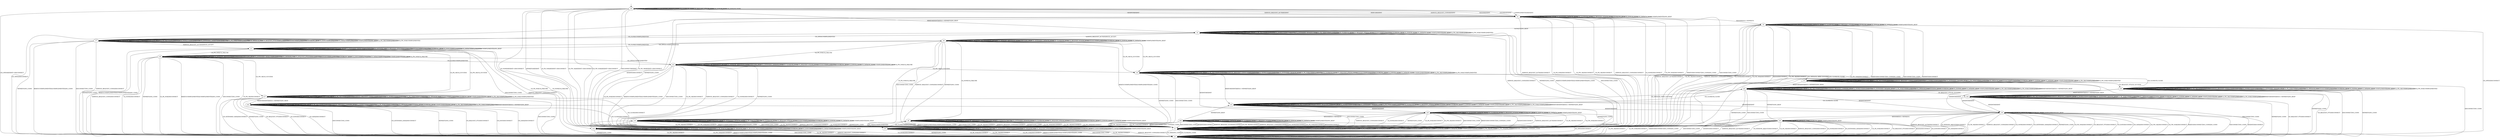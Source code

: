 digraph h2 {
s0 [label="s0"];
s1 [label="s1"];
s2 [label="s2"];
s3 [label="s3"];
s4 [label="s4"];
s5 [label="s5"];
s6 [label="s6"];
s7 [label="s7"];
s8 [label="s8"];
s9 [label="s9"];
s10 [label="s10"];
s11 [label="s11"];
s12 [label="s12"];
s13 [label="s13"];
s14 [label="s14"];
s15 [label="s15"];
s16 [label="s16"];
s17 [label="s17"];
s18 [label="s18"];
s19 [label="s19"];
s20 [label="s20"];
s21 [label="s21"];
s22 [label="s22"];
s23 [label="s23"];
s24 [label="s24"];
s25 [label="s25"];
s26 [label="s26"];
s0 -> s1 [label="DISCONNECT/KEXINIT"];
s0 -> s2 [label="KEXINIT/KEXINIT"];
s0 -> s2 [label="SERVICE_REQUEST_AUTH/KEXINIT"];
s0 -> s0 [label="CH_WINDOW_ADJUST/CH_NONE"];
s0 -> s2 [label="DEBUG/KEXINIT"];
s0 -> s1 [label="UA_PK_OK/KEXINIT+DISCONNECT"];
s0 -> s2 [label="SERVICE_REQUEST_CONN/KEXINIT"];
s0 -> s1 [label="UA_NONE/KEXINIT+DISCONNECT"];
s0 -> s0 [label="CH_EXTENDED_DATA/CH_NONE"];
s0 -> s1 [label="NEWKEYS/KEXINIT"];
s0 -> s1 [label="UA_PK_NOK/KEXINIT+DISCONNECT"];
s0 -> s3 [label="CH_OPEN/KEXINIT+DISCONNECT"];
s0 -> s0 [label="CH_CLOSE/CH_NONE"];
s0 -> s0 [label="CH_REQUEST_PTY/CH_NONE"];
s0 -> s2 [label="KEX30/KEXINIT"];
s0 -> s2 [label="IGNORE/KEXINIT"];
s0 -> s0 [label="CH_EOF/CH_NONE"];
s0 -> s0 [label="CH_DATA/CH_NONE"];
s0 -> s2 [label="UNIMPLEMENTED/KEXINIT"];
s0 -> s1 [label="UA_PW_OK/KEXINIT+DISCONNECT"];
s0 -> s1 [label="UA_PW_NOK/KEXINIT+DISCONNECT"];
s0 -> s4 [label="REKEY/KEXINIT|KEX31+NEWKEYS|NO_RESP"];
s1 -> s1 [label="DISCONNECT/NO_CONN"];
s1 -> s1 [label="KEXINIT/NO_CONN"];
s1 -> s1 [label="SERVICE_REQUEST_AUTH/NO_CONN"];
s1 -> s1 [label="CH_WINDOW_ADJUST/CH_NONE"];
s1 -> s1 [label="DEBUG/NO_CONN"];
s1 -> s1 [label="UA_PK_OK/NO_CONN"];
s1 -> s1 [label="SERVICE_REQUEST_CONN/NO_CONN"];
s1 -> s1 [label="UA_NONE/NO_CONN"];
s1 -> s1 [label="CH_EXTENDED_DATA/CH_NONE"];
s1 -> s1 [label="NEWKEYS/NO_CONN"];
s1 -> s1 [label="UA_PK_NOK/NO_CONN"];
s1 -> s3 [label="CH_OPEN/NO_CONN"];
s1 -> s1 [label="CH_CLOSE/CH_NONE"];
s1 -> s1 [label="CH_REQUEST_PTY/CH_NONE"];
s1 -> s1 [label="KEX30/NO_CONN"];
s1 -> s1 [label="IGNORE/NO_CONN"];
s1 -> s1 [label="CH_EOF/CH_NONE"];
s1 -> s1 [label="CH_DATA/CH_NONE"];
s1 -> s1 [label="UNIMPLEMENTED/NO_CONN"];
s1 -> s1 [label="UA_PW_OK/NO_CONN"];
s1 -> s1 [label="UA_PW_NOK/NO_CONN"];
s1 -> s1 [label="REKEY/NO_CONN|NO_CONN|NO_CONN"];
s2 -> s1 [label="DISCONNECT/NO_CONN"];
s2 -> s1 [label="KEXINIT/DISCONNECT"];
s2 -> s1 [label="SERVICE_REQUEST_AUTH/DISCONNECT"];
s2 -> s2 [label="CH_WINDOW_ADJUST/CH_NONE"];
s2 -> s2 [label="DEBUG/NO_RESP"];
s2 -> s1 [label="UA_PK_OK/DISCONNECT"];
s2 -> s1 [label="SERVICE_REQUEST_CONN/DISCONNECT"];
s2 -> s1 [label="UA_NONE/DISCONNECT"];
s2 -> s2 [label="CH_EXTENDED_DATA/CH_NONE"];
s2 -> s1 [label="NEWKEYS/NO_CONN"];
s2 -> s1 [label="UA_PK_NOK/DISCONNECT"];
s2 -> s3 [label="CH_OPEN/DISCONNECT"];
s2 -> s2 [label="CH_CLOSE/CH_NONE"];
s2 -> s2 [label="CH_REQUEST_PTY/CH_NONE"];
s2 -> s5 [label="KEX30/KEX31+NEWKEYS"];
s2 -> s2 [label="IGNORE/NO_RESP"];
s2 -> s2 [label="CH_EOF/CH_NONE"];
s2 -> s2 [label="CH_DATA/CH_NONE"];
s2 -> s2 [label="UNIMPLEMENTED/NO_RESP"];
s2 -> s1 [label="UA_PW_OK/DISCONNECT"];
s2 -> s1 [label="UA_PW_NOK/DISCONNECT"];
s2 -> s1 [label="REKEY/DISCONNECT|NO_CONN|NO_CONN"];
s3 -> s3 [label="DISCONNECT/NO_CONN"];
s3 -> s3 [label="KEXINIT/NO_CONN"];
s3 -> s3 [label="SERVICE_REQUEST_AUTH/NO_CONN"];
s3 -> s3 [label="CH_WINDOW_ADJUST/NO_CONN"];
s3 -> s3 [label="DEBUG/NO_CONN"];
s3 -> s3 [label="UA_PK_OK/NO_CONN"];
s3 -> s3 [label="SERVICE_REQUEST_CONN/NO_CONN"];
s3 -> s3 [label="UA_NONE/NO_CONN"];
s3 -> s3 [label="CH_EXTENDED_DATA/NO_CONN"];
s3 -> s3 [label="NEWKEYS/NO_CONN"];
s3 -> s3 [label="UA_PK_NOK/NO_CONN"];
s3 -> s3 [label="CH_OPEN/CH_MAX"];
s3 -> s1 [label="CH_CLOSE/NO_CONN"];
s3 -> s3 [label="CH_REQUEST_PTY/NO_CONN"];
s3 -> s3 [label="KEX30/NO_CONN"];
s3 -> s3 [label="IGNORE/NO_CONN"];
s3 -> s3 [label="CH_EOF/NO_CONN"];
s3 -> s3 [label="CH_DATA/NO_CONN"];
s3 -> s3 [label="UNIMPLEMENTED/NO_CONN"];
s3 -> s3 [label="UA_PW_OK/NO_CONN"];
s3 -> s3 [label="UA_PW_NOK/NO_CONN"];
s3 -> s3 [label="REKEY/NO_CONN|NO_CONN|NO_CONN"];
s4 -> s1 [label="DISCONNECT/NO_CONN"];
s4 -> s4 [label="KEXINIT/UNIMPLEMENTED"];
s4 -> s6 [label="SERVICE_REQUEST_AUTH/SERVICE_ACCEPT"];
s4 -> s4 [label="CH_WINDOW_ADJUST/CH_NONE"];
s4 -> s4 [label="DEBUG/NO_RESP"];
s4 -> s4 [label="UA_PK_OK/UNIMPLEMENTED"];
s4 -> s1 [label="SERVICE_REQUEST_CONN/DISCONNECT"];
s4 -> s4 [label="UA_NONE/UNIMPLEMENTED"];
s4 -> s4 [label="CH_EXTENDED_DATA/CH_NONE"];
s4 -> s1 [label="NEWKEYS/NO_CONN"];
s4 -> s4 [label="UA_PK_NOK/UNIMPLEMENTED"];
s4 -> s7 [label="CH_OPEN/UNIMPLEMENTED"];
s4 -> s4 [label="CH_CLOSE/CH_NONE"];
s4 -> s4 [label="CH_REQUEST_PTY/CH_NONE"];
s4 -> s4 [label="KEX30/UNIMPLEMENTED"];
s4 -> s4 [label="IGNORE/NO_RESP"];
s4 -> s4 [label="CH_EOF/CH_NONE"];
s4 -> s4 [label="CH_DATA/CH_NONE"];
s4 -> s4 [label="UNIMPLEMENTED/NO_RESP"];
s4 -> s4 [label="UA_PW_OK/UNIMPLEMENTED"];
s4 -> s4 [label="UA_PW_NOK/UNIMPLEMENTED"];
s4 -> s1 [label="REKEY/UNIMPLEMENTED|UNIMPLEMENTED|NO_CONN"];
s5 -> s1 [label="DISCONNECT/NO_CONN"];
s5 -> s1 [label="KEXINIT/DISCONNECT"];
s5 -> s1 [label="SERVICE_REQUEST_AUTH/DISCONNECT"];
s5 -> s5 [label="CH_WINDOW_ADJUST/CH_NONE"];
s5 -> s5 [label="DEBUG/NO_RESP"];
s5 -> s1 [label="UA_PK_OK/DISCONNECT"];
s5 -> s1 [label="SERVICE_REQUEST_CONN/DISCONNECT"];
s5 -> s1 [label="UA_NONE/DISCONNECT"];
s5 -> s5 [label="CH_EXTENDED_DATA/CH_NONE"];
s5 -> s4 [label="NEWKEYS/NO_RESP"];
s5 -> s1 [label="UA_PK_NOK/DISCONNECT"];
s5 -> s3 [label="CH_OPEN/DISCONNECT"];
s5 -> s5 [label="CH_CLOSE/CH_NONE"];
s5 -> s5 [label="CH_REQUEST_PTY/CH_NONE"];
s5 -> s1 [label="KEX30/DISCONNECT"];
s5 -> s5 [label="IGNORE/NO_RESP"];
s5 -> s5 [label="CH_EOF/CH_NONE"];
s5 -> s5 [label="CH_DATA/CH_NONE"];
s5 -> s5 [label="UNIMPLEMENTED/NO_RESP"];
s5 -> s1 [label="UA_PW_OK/DISCONNECT"];
s5 -> s1 [label="UA_PW_NOK/DISCONNECT"];
s5 -> s1 [label="REKEY/DISCONNECT|NO_CONN|NO_CONN"];
s6 -> s1 [label="DISCONNECT/NO_CONN"];
s6 -> s6 [label="KEXINIT/UNIMPLEMENTED"];
s6 -> s6 [label="SERVICE_REQUEST_AUTH/SERVICE_ACCEPT"];
s6 -> s6 [label="CH_WINDOW_ADJUST/CH_NONE"];
s6 -> s6 [label="DEBUG/NO_RESP"];
s6 -> s8 [label="UA_PK_OK/UA_SUCCESS"];
s6 -> s1 [label="SERVICE_REQUEST_CONN/DISCONNECT"];
s6 -> s9 [label="UA_NONE/UA_FAILURE"];
s6 -> s6 [label="CH_EXTENDED_DATA/CH_NONE"];
s6 -> s1 [label="NEWKEYS/NO_CONN"];
s6 -> s10 [label="UA_PK_NOK/UA_FAILURE"];
s6 -> s11 [label="CH_OPEN/UNIMPLEMENTED"];
s6 -> s6 [label="CH_CLOSE/CH_NONE"];
s6 -> s6 [label="CH_REQUEST_PTY/CH_NONE"];
s6 -> s6 [label="KEX30/UNIMPLEMENTED"];
s6 -> s6 [label="IGNORE/NO_RESP"];
s6 -> s6 [label="CH_EOF/CH_NONE"];
s6 -> s6 [label="CH_DATA/CH_NONE"];
s6 -> s6 [label="UNIMPLEMENTED/NO_RESP"];
s6 -> s8 [label="UA_PW_OK/UA_SUCCESS"];
s6 -> s12 [label="UA_PW_NOK/UA_FAILURE"];
s6 -> s1 [label="REKEY/UNIMPLEMENTED|UNIMPLEMENTED|NO_CONN"];
s7 -> s3 [label="DISCONNECT/NO_CONN"];
s7 -> s7 [label="KEXINIT/UNIMPLEMENTED"];
s7 -> s11 [label="SERVICE_REQUEST_AUTH/SERVICE_ACCEPT"];
s7 -> s7 [label="CH_WINDOW_ADJUST/UNIMPLEMENTED"];
s7 -> s7 [label="DEBUG/NO_RESP"];
s7 -> s7 [label="UA_PK_OK/UNIMPLEMENTED"];
s7 -> s3 [label="SERVICE_REQUEST_CONN/DISCONNECT"];
s7 -> s7 [label="UA_NONE/UNIMPLEMENTED"];
s7 -> s7 [label="CH_EXTENDED_DATA/UNIMPLEMENTED"];
s7 -> s3 [label="NEWKEYS/NO_CONN"];
s7 -> s7 [label="UA_PK_NOK/UNIMPLEMENTED"];
s7 -> s7 [label="CH_OPEN/CH_MAX"];
s7 -> s4 [label="CH_CLOSE/UNIMPLEMENTED"];
s7 -> s7 [label="CH_REQUEST_PTY/UNIMPLEMENTED"];
s7 -> s7 [label="KEX30/UNIMPLEMENTED"];
s7 -> s7 [label="IGNORE/NO_RESP"];
s7 -> s7 [label="CH_EOF/UNIMPLEMENTED"];
s7 -> s7 [label="CH_DATA/UNIMPLEMENTED"];
s7 -> s7 [label="UNIMPLEMENTED/NO_RESP"];
s7 -> s7 [label="UA_PW_OK/UNIMPLEMENTED"];
s7 -> s7 [label="UA_PW_NOK/UNIMPLEMENTED"];
s7 -> s3 [label="REKEY/UNIMPLEMENTED|UNIMPLEMENTED|NO_CONN"];
s8 -> s1 [label="DISCONNECT/NO_CONN"];
s8 -> s25 [label="KEXINIT/KEXINIT"];
s8 -> s8 [label="SERVICE_REQUEST_AUTH/UNIMPLEMENTED"];
s8 -> s8 [label="CH_WINDOW_ADJUST/CH_NONE"];
s8 -> s8 [label="DEBUG/NO_RESP"];
s8 -> s8 [label="UA_PK_OK/UNIMPLEMENTED"];
s8 -> s8 [label="SERVICE_REQUEST_CONN/UNIMPLEMENTED"];
s8 -> s8 [label="UA_NONE/UNIMPLEMENTED"];
s8 -> s8 [label="CH_EXTENDED_DATA/CH_NONE"];
s8 -> s1 [label="NEWKEYS/NO_CONN"];
s8 -> s8 [label="UA_PK_NOK/UNIMPLEMENTED"];
s8 -> s13 [label="CH_OPEN/CH_OPEN_SUCCESS"];
s8 -> s8 [label="CH_CLOSE/CH_NONE"];
s8 -> s8 [label="CH_REQUEST_PTY/CH_NONE"];
s8 -> s8 [label="KEX30/UNIMPLEMENTED"];
s8 -> s8 [label="IGNORE/NO_RESP"];
s8 -> s8 [label="CH_EOF/CH_NONE"];
s8 -> s8 [label="CH_DATA/CH_NONE"];
s8 -> s8 [label="UNIMPLEMENTED/NO_RESP"];
s8 -> s8 [label="UA_PW_OK/UNIMPLEMENTED"];
s8 -> s8 [label="UA_PW_NOK/UNIMPLEMENTED"];
s8 -> s14 [label="REKEY/KEXINIT|KEX31+NEWKEYS|NO_RESP"];
s9 -> s1 [label="DISCONNECT/NO_CONN"];
s9 -> s9 [label="KEXINIT/UNIMPLEMENTED"];
s9 -> s9 [label="SERVICE_REQUEST_AUTH/SERVICE_ACCEPT"];
s9 -> s9 [label="CH_WINDOW_ADJUST/CH_NONE"];
s9 -> s9 [label="DEBUG/NO_RESP"];
s9 -> s1 [label="UA_PK_OK/DISCONNECT"];
s9 -> s1 [label="SERVICE_REQUEST_CONN/DISCONNECT"];
s9 -> s9 [label="UA_NONE/UA_FAILURE"];
s9 -> s9 [label="CH_EXTENDED_DATA/CH_NONE"];
s9 -> s1 [label="NEWKEYS/NO_CONN"];
s9 -> s1 [label="UA_PK_NOK/DISCONNECT"];
s9 -> s15 [label="CH_OPEN/UNIMPLEMENTED"];
s9 -> s9 [label="CH_CLOSE/CH_NONE"];
s9 -> s9 [label="CH_REQUEST_PTY/CH_NONE"];
s9 -> s9 [label="KEX30/UNIMPLEMENTED"];
s9 -> s9 [label="IGNORE/NO_RESP"];
s9 -> s9 [label="CH_EOF/CH_NONE"];
s9 -> s9 [label="CH_DATA/CH_NONE"];
s9 -> s9 [label="UNIMPLEMENTED/NO_RESP"];
s9 -> s1 [label="UA_PW_OK/DISCONNECT"];
s9 -> s1 [label="UA_PW_NOK/DISCONNECT"];
s9 -> s1 [label="REKEY/UNIMPLEMENTED|UNIMPLEMENTED|NO_CONN"];
s10 -> s1 [label="DISCONNECT/NO_CONN"];
s10 -> s10 [label="KEXINIT/UNIMPLEMENTED"];
s10 -> s10 [label="SERVICE_REQUEST_AUTH/SERVICE_ACCEPT"];
s10 -> s10 [label="CH_WINDOW_ADJUST/CH_NONE"];
s10 -> s10 [label="DEBUG/NO_RESP"];
s10 -> s1 [label="UA_PK_OK/DISCONNECT"];
s10 -> s1 [label="SERVICE_REQUEST_CONN/DISCONNECT"];
s10 -> s1 [label="UA_NONE/DISCONNECT"];
s10 -> s10 [label="CH_EXTENDED_DATA/CH_NONE"];
s10 -> s1 [label="NEWKEYS/NO_CONN"];
s10 -> s10 [label="UA_PK_NOK/UA_FAILURE"];
s10 -> s16 [label="CH_OPEN/UNIMPLEMENTED"];
s10 -> s10 [label="CH_CLOSE/CH_NONE"];
s10 -> s10 [label="CH_REQUEST_PTY/CH_NONE"];
s10 -> s10 [label="KEX30/UNIMPLEMENTED"];
s10 -> s10 [label="IGNORE/NO_RESP"];
s10 -> s10 [label="CH_EOF/CH_NONE"];
s10 -> s10 [label="CH_DATA/CH_NONE"];
s10 -> s10 [label="UNIMPLEMENTED/NO_RESP"];
s10 -> s1 [label="UA_PW_OK/DISCONNECT"];
s10 -> s1 [label="UA_PW_NOK/DISCONNECT"];
s10 -> s1 [label="REKEY/UNIMPLEMENTED|UNIMPLEMENTED|NO_CONN"];
s11 -> s3 [label="DISCONNECT/NO_CONN"];
s11 -> s11 [label="KEXINIT/UNIMPLEMENTED"];
s11 -> s11 [label="SERVICE_REQUEST_AUTH/SERVICE_ACCEPT"];
s11 -> s11 [label="CH_WINDOW_ADJUST/UNIMPLEMENTED"];
s11 -> s11 [label="DEBUG/NO_RESP"];
s11 -> s17 [label="UA_PK_OK/UA_SUCCESS"];
s11 -> s3 [label="SERVICE_REQUEST_CONN/DISCONNECT"];
s11 -> s15 [label="UA_NONE/UA_FAILURE"];
s11 -> s11 [label="CH_EXTENDED_DATA/UNIMPLEMENTED"];
s11 -> s3 [label="NEWKEYS/NO_CONN"];
s11 -> s16 [label="UA_PK_NOK/UA_FAILURE"];
s11 -> s11 [label="CH_OPEN/CH_MAX"];
s11 -> s6 [label="CH_CLOSE/UNIMPLEMENTED"];
s11 -> s11 [label="CH_REQUEST_PTY/UNIMPLEMENTED"];
s11 -> s11 [label="KEX30/UNIMPLEMENTED"];
s11 -> s11 [label="IGNORE/NO_RESP"];
s11 -> s11 [label="CH_EOF/UNIMPLEMENTED"];
s11 -> s11 [label="CH_DATA/UNIMPLEMENTED"];
s11 -> s11 [label="UNIMPLEMENTED/NO_RESP"];
s11 -> s17 [label="UA_PW_OK/UA_SUCCESS"];
s11 -> s18 [label="UA_PW_NOK/UA_FAILURE"];
s11 -> s3 [label="REKEY/UNIMPLEMENTED|UNIMPLEMENTED|NO_CONN"];
s12 -> s1 [label="DISCONNECT/NO_CONN"];
s12 -> s12 [label="KEXINIT/UNIMPLEMENTED"];
s12 -> s12 [label="SERVICE_REQUEST_AUTH/SERVICE_ACCEPT"];
s12 -> s12 [label="CH_WINDOW_ADJUST/CH_NONE"];
s12 -> s12 [label="DEBUG/NO_RESP"];
s12 -> s1 [label="UA_PK_OK/DISCONNECT"];
s12 -> s1 [label="SERVICE_REQUEST_CONN/DISCONNECT"];
s12 -> s1 [label="UA_NONE/DISCONNECT"];
s12 -> s12 [label="CH_EXTENDED_DATA/CH_NONE"];
s12 -> s1 [label="NEWKEYS/NO_CONN"];
s12 -> s1 [label="UA_PK_NOK/DISCONNECT"];
s12 -> s18 [label="CH_OPEN/UNIMPLEMENTED"];
s12 -> s12 [label="CH_CLOSE/CH_NONE"];
s12 -> s12 [label="CH_REQUEST_PTY/CH_NONE"];
s12 -> s12 [label="KEX30/UNIMPLEMENTED"];
s12 -> s12 [label="IGNORE/NO_RESP"];
s12 -> s12 [label="CH_EOF/CH_NONE"];
s12 -> s12 [label="CH_DATA/CH_NONE"];
s12 -> s12 [label="UNIMPLEMENTED/NO_RESP"];
s12 -> s8 [label="UA_PW_OK/UA_SUCCESS"];
s12 -> s12 [label="UA_PW_NOK/UA_FAILURE"];
s12 -> s1 [label="REKEY/UNIMPLEMENTED|UNIMPLEMENTED|NO_CONN"];
s13 -> s3 [label="DISCONNECT/NO_CONN"];
s13 -> s19 [label="KEXINIT/KEXINIT"];
s13 -> s13 [label="SERVICE_REQUEST_AUTH/UNIMPLEMENTED"];
s13 -> s13 [label="CH_WINDOW_ADJUST/NO_RESP"];
s13 -> s13 [label="DEBUG/NO_RESP"];
s13 -> s13 [label="UA_PK_OK/UNIMPLEMENTED"];
s13 -> s13 [label="SERVICE_REQUEST_CONN/UNIMPLEMENTED"];
s13 -> s13 [label="UA_NONE/UNIMPLEMENTED"];
s13 -> s13 [label="CH_EXTENDED_DATA/NO_RESP"];
s13 -> s3 [label="NEWKEYS/NO_CONN"];
s13 -> s13 [label="UA_PK_NOK/UNIMPLEMENTED"];
s13 -> s13 [label="CH_OPEN/CH_MAX"];
s13 -> s8 [label="CH_CLOSE/CH_CLOSE"];
s13 -> s20 [label="CH_REQUEST_PTY/CH_SUCCESS"];
s13 -> s13 [label="KEX30/UNIMPLEMENTED"];
s13 -> s13 [label="IGNORE/NO_RESP"];
s13 -> s13 [label="CH_EOF/NO_RESP"];
s13 -> s13 [label="CH_DATA/NO_RESP"];
s13 -> s13 [label="UNIMPLEMENTED/NO_RESP"];
s13 -> s13 [label="UA_PW_OK/UNIMPLEMENTED"];
s13 -> s13 [label="UA_PW_NOK/UNIMPLEMENTED"];
s13 -> s21 [label="REKEY/KEXINIT|KEX31+NEWKEYS|NO_RESP"];
s14 -> s1 [label="DISCONNECT/NO_CONN"];
s14 -> s25 [label="KEXINIT/KEXINIT"];
s14 -> s14 [label="SERVICE_REQUEST_AUTH/NO_RESP"];
s14 -> s14 [label="CH_WINDOW_ADJUST/CH_NONE"];
s14 -> s14 [label="DEBUG/NO_RESP"];
s14 -> s14 [label="UA_PK_OK/UNIMPLEMENTED"];
s14 -> s14 [label="SERVICE_REQUEST_CONN/NO_RESP"];
s14 -> s14 [label="UA_NONE/UNIMPLEMENTED"];
s14 -> s14 [label="CH_EXTENDED_DATA/CH_NONE"];
s14 -> s1 [label="NEWKEYS/NO_CONN"];
s14 -> s14 [label="UA_PK_NOK/UNIMPLEMENTED"];
s14 -> s21 [label="CH_OPEN/CH_OPEN_SUCCESS"];
s14 -> s14 [label="CH_CLOSE/CH_NONE"];
s14 -> s14 [label="CH_REQUEST_PTY/CH_NONE"];
s14 -> s14 [label="KEX30/NO_RESP"];
s14 -> s14 [label="IGNORE/NO_RESP"];
s14 -> s14 [label="CH_EOF/CH_NONE"];
s14 -> s14 [label="CH_DATA/CH_NONE"];
s14 -> s14 [label="UNIMPLEMENTED/NO_RESP"];
s14 -> s14 [label="UA_PW_OK/UNIMPLEMENTED"];
s14 -> s14 [label="UA_PW_NOK/UNIMPLEMENTED"];
s14 -> s14 [label="REKEY/KEXINIT|KEX31+NEWKEYS|NO_RESP"];
s15 -> s3 [label="DISCONNECT/NO_CONN"];
s15 -> s15 [label="KEXINIT/UNIMPLEMENTED"];
s15 -> s15 [label="SERVICE_REQUEST_AUTH/SERVICE_ACCEPT"];
s15 -> s15 [label="CH_WINDOW_ADJUST/UNIMPLEMENTED"];
s15 -> s15 [label="DEBUG/NO_RESP"];
s15 -> s3 [label="UA_PK_OK/DISCONNECT"];
s15 -> s3 [label="SERVICE_REQUEST_CONN/DISCONNECT"];
s15 -> s15 [label="UA_NONE/UA_FAILURE"];
s15 -> s15 [label="CH_EXTENDED_DATA/UNIMPLEMENTED"];
s15 -> s3 [label="NEWKEYS/NO_CONN"];
s15 -> s3 [label="UA_PK_NOK/DISCONNECT"];
s15 -> s15 [label="CH_OPEN/CH_MAX"];
s15 -> s9 [label="CH_CLOSE/UNIMPLEMENTED"];
s15 -> s15 [label="CH_REQUEST_PTY/UNIMPLEMENTED"];
s15 -> s15 [label="KEX30/UNIMPLEMENTED"];
s15 -> s15 [label="IGNORE/NO_RESP"];
s15 -> s15 [label="CH_EOF/UNIMPLEMENTED"];
s15 -> s15 [label="CH_DATA/UNIMPLEMENTED"];
s15 -> s15 [label="UNIMPLEMENTED/NO_RESP"];
s15 -> s3 [label="UA_PW_OK/DISCONNECT"];
s15 -> s3 [label="UA_PW_NOK/DISCONNECT"];
s15 -> s3 [label="REKEY/UNIMPLEMENTED|UNIMPLEMENTED|NO_CONN"];
s16 -> s3 [label="DISCONNECT/NO_CONN"];
s16 -> s16 [label="KEXINIT/UNIMPLEMENTED"];
s16 -> s16 [label="SERVICE_REQUEST_AUTH/SERVICE_ACCEPT"];
s16 -> s16 [label="CH_WINDOW_ADJUST/UNIMPLEMENTED"];
s16 -> s16 [label="DEBUG/NO_RESP"];
s16 -> s3 [label="UA_PK_OK/DISCONNECT"];
s16 -> s3 [label="SERVICE_REQUEST_CONN/DISCONNECT"];
s16 -> s3 [label="UA_NONE/DISCONNECT"];
s16 -> s16 [label="CH_EXTENDED_DATA/UNIMPLEMENTED"];
s16 -> s3 [label="NEWKEYS/NO_CONN"];
s16 -> s16 [label="UA_PK_NOK/UA_FAILURE"];
s16 -> s16 [label="CH_OPEN/CH_MAX"];
s16 -> s10 [label="CH_CLOSE/UNIMPLEMENTED"];
s16 -> s16 [label="CH_REQUEST_PTY/UNIMPLEMENTED"];
s16 -> s16 [label="KEX30/UNIMPLEMENTED"];
s16 -> s16 [label="IGNORE/NO_RESP"];
s16 -> s16 [label="CH_EOF/UNIMPLEMENTED"];
s16 -> s16 [label="CH_DATA/UNIMPLEMENTED"];
s16 -> s16 [label="UNIMPLEMENTED/NO_RESP"];
s16 -> s3 [label="UA_PW_OK/DISCONNECT"];
s16 -> s3 [label="UA_PW_NOK/DISCONNECT"];
s16 -> s3 [label="REKEY/UNIMPLEMENTED|UNIMPLEMENTED|NO_CONN"];
s17 -> s3 [label="DISCONNECT/NO_CONN"];
s17 -> s19 [label="KEXINIT/KEXINIT"];
s17 -> s17 [label="SERVICE_REQUEST_AUTH/UNIMPLEMENTED"];
s17 -> s17 [label="CH_WINDOW_ADJUST/NO_RESP"];
s17 -> s17 [label="DEBUG/NO_RESP"];
s17 -> s17 [label="UA_PK_OK/UNIMPLEMENTED"];
s17 -> s17 [label="SERVICE_REQUEST_CONN/UNIMPLEMENTED"];
s17 -> s17 [label="UA_NONE/UNIMPLEMENTED"];
s17 -> s3 [label="CH_EXTENDED_DATA/DISCONNECT"];
s17 -> s3 [label="NEWKEYS/NO_CONN"];
s17 -> s17 [label="UA_PK_NOK/UNIMPLEMENTED"];
s17 -> s17 [label="CH_OPEN/CH_MAX"];
s17 -> s1 [label="CH_CLOSE/DISCONNECT"];
s17 -> s3 [label="CH_REQUEST_PTY/DISCONNECT"];
s17 -> s17 [label="KEX30/UNIMPLEMENTED"];
s17 -> s17 [label="IGNORE/NO_RESP"];
s17 -> s3 [label="CH_EOF/DISCONNECT"];
s17 -> s3 [label="CH_DATA/DISCONNECT"];
s17 -> s17 [label="UNIMPLEMENTED/NO_RESP"];
s17 -> s17 [label="UA_PW_OK/UNIMPLEMENTED"];
s17 -> s17 [label="UA_PW_NOK/UNIMPLEMENTED"];
s17 -> s22 [label="REKEY/KEXINIT|KEX31+NEWKEYS|NO_RESP"];
s18 -> s3 [label="DISCONNECT/NO_CONN"];
s18 -> s18 [label="KEXINIT/UNIMPLEMENTED"];
s18 -> s18 [label="SERVICE_REQUEST_AUTH/SERVICE_ACCEPT"];
s18 -> s18 [label="CH_WINDOW_ADJUST/UNIMPLEMENTED"];
s18 -> s18 [label="DEBUG/NO_RESP"];
s18 -> s3 [label="UA_PK_OK/DISCONNECT"];
s18 -> s3 [label="SERVICE_REQUEST_CONN/DISCONNECT"];
s18 -> s3 [label="UA_NONE/DISCONNECT"];
s18 -> s18 [label="CH_EXTENDED_DATA/UNIMPLEMENTED"];
s18 -> s3 [label="NEWKEYS/NO_CONN"];
s18 -> s3 [label="UA_PK_NOK/DISCONNECT"];
s18 -> s18 [label="CH_OPEN/CH_MAX"];
s18 -> s12 [label="CH_CLOSE/UNIMPLEMENTED"];
s18 -> s18 [label="CH_REQUEST_PTY/UNIMPLEMENTED"];
s18 -> s18 [label="KEX30/UNIMPLEMENTED"];
s18 -> s18 [label="IGNORE/NO_RESP"];
s18 -> s18 [label="CH_EOF/UNIMPLEMENTED"];
s18 -> s18 [label="CH_DATA/UNIMPLEMENTED"];
s18 -> s18 [label="UNIMPLEMENTED/NO_RESP"];
s18 -> s17 [label="UA_PW_OK/UA_SUCCESS"];
s18 -> s18 [label="UA_PW_NOK/UA_FAILURE"];
s18 -> s3 [label="REKEY/UNIMPLEMENTED|UNIMPLEMENTED|NO_CONN"];
s19 -> s3 [label="DISCONNECT/NO_CONN"];
s19 -> s3 [label="KEXINIT/DISCONNECT"];
s19 -> s3 [label="SERVICE_REQUEST_AUTH/DISCONNECT"];
s19 -> s3 [label="CH_WINDOW_ADJUST/DISCONNECT"];
s19 -> s19 [label="DEBUG/NO_RESP"];
s19 -> s3 [label="UA_PK_OK/DISCONNECT"];
s19 -> s3 [label="SERVICE_REQUEST_CONN/DISCONNECT"];
s19 -> s3 [label="UA_NONE/DISCONNECT"];
s19 -> s3 [label="CH_EXTENDED_DATA/DISCONNECT"];
s19 -> s3 [label="NEWKEYS/NO_CONN"];
s19 -> s3 [label="UA_PK_NOK/DISCONNECT"];
s19 -> s19 [label="CH_OPEN/CH_MAX"];
s19 -> s1 [label="CH_CLOSE/DISCONNECT"];
s19 -> s3 [label="CH_REQUEST_PTY/DISCONNECT"];
s19 -> s23 [label="KEX30/KEX31+NEWKEYS"];
s19 -> s19 [label="IGNORE/NO_RESP"];
s19 -> s3 [label="CH_EOF/DISCONNECT"];
s19 -> s3 [label="CH_DATA/DISCONNECT"];
s19 -> s19 [label="UNIMPLEMENTED/NO_RESP"];
s19 -> s3 [label="UA_PW_OK/DISCONNECT"];
s19 -> s3 [label="UA_PW_NOK/DISCONNECT"];
s19 -> s3 [label="REKEY/DISCONNECT|NO_CONN|NO_CONN"];
s20 -> s3 [label="DISCONNECT/NO_CONN"];
s20 -> s19 [label="KEXINIT/KEXINIT"];
s20 -> s20 [label="SERVICE_REQUEST_AUTH/UNIMPLEMENTED"];
s20 -> s20 [label="CH_WINDOW_ADJUST/NO_RESP"];
s20 -> s20 [label="DEBUG/NO_RESP"];
s20 -> s20 [label="UA_PK_OK/UNIMPLEMENTED"];
s20 -> s20 [label="SERVICE_REQUEST_CONN/UNIMPLEMENTED"];
s20 -> s20 [label="UA_NONE/UNIMPLEMENTED"];
s20 -> s20 [label="CH_EXTENDED_DATA/NO_RESP"];
s20 -> s3 [label="NEWKEYS/NO_CONN"];
s20 -> s20 [label="UA_PK_NOK/UNIMPLEMENTED"];
s20 -> s20 [label="CH_OPEN/CH_MAX"];
s20 -> s8 [label="CH_CLOSE/CH_CLOSE"];
s20 -> s3 [label="CH_REQUEST_PTY/DISCONNECT"];
s20 -> s20 [label="KEX30/UNIMPLEMENTED"];
s20 -> s20 [label="IGNORE/NO_RESP"];
s20 -> s20 [label="CH_EOF/NO_RESP"];
s20 -> s20 [label="CH_DATA/NO_RESP"];
s20 -> s20 [label="UNIMPLEMENTED/NO_RESP"];
s20 -> s20 [label="UA_PW_OK/UNIMPLEMENTED"];
s20 -> s20 [label="UA_PW_NOK/UNIMPLEMENTED"];
s20 -> s24 [label="REKEY/KEXINIT|KEX31+NEWKEYS|NO_RESP"];
s21 -> s3 [label="DISCONNECT/NO_CONN"];
s21 -> s19 [label="KEXINIT/KEXINIT"];
s21 -> s21 [label="SERVICE_REQUEST_AUTH/NO_RESP"];
s21 -> s21 [label="CH_WINDOW_ADJUST/NO_RESP"];
s21 -> s21 [label="DEBUG/NO_RESP"];
s21 -> s21 [label="UA_PK_OK/UNIMPLEMENTED"];
s21 -> s21 [label="SERVICE_REQUEST_CONN/NO_RESP"];
s21 -> s21 [label="UA_NONE/UNIMPLEMENTED"];
s21 -> s21 [label="CH_EXTENDED_DATA/NO_RESP"];
s21 -> s3 [label="NEWKEYS/NO_CONN"];
s21 -> s21 [label="UA_PK_NOK/UNIMPLEMENTED"];
s21 -> s21 [label="CH_OPEN/CH_MAX"];
s21 -> s14 [label="CH_CLOSE/CH_CLOSE"];
s21 -> s24 [label="CH_REQUEST_PTY/CH_SUCCESS"];
s21 -> s21 [label="KEX30/NO_RESP"];
s21 -> s21 [label="IGNORE/NO_RESP"];
s21 -> s21 [label="CH_EOF/NO_RESP"];
s21 -> s21 [label="CH_DATA/NO_RESP"];
s21 -> s21 [label="UNIMPLEMENTED/NO_RESP"];
s21 -> s21 [label="UA_PW_OK/UNIMPLEMENTED"];
s21 -> s21 [label="UA_PW_NOK/UNIMPLEMENTED"];
s21 -> s21 [label="REKEY/KEXINIT|KEX31+NEWKEYS|NO_RESP"];
s22 -> s3 [label="DISCONNECT/NO_CONN"];
s22 -> s19 [label="KEXINIT/KEXINIT"];
s22 -> s22 [label="SERVICE_REQUEST_AUTH/NO_RESP"];
s22 -> s22 [label="CH_WINDOW_ADJUST/NO_RESP"];
s22 -> s22 [label="DEBUG/NO_RESP"];
s22 -> s22 [label="UA_PK_OK/UNIMPLEMENTED"];
s22 -> s22 [label="SERVICE_REQUEST_CONN/NO_RESP"];
s22 -> s22 [label="UA_NONE/UNIMPLEMENTED"];
s22 -> s3 [label="CH_EXTENDED_DATA/DISCONNECT"];
s22 -> s3 [label="NEWKEYS/NO_CONN"];
s22 -> s22 [label="UA_PK_NOK/UNIMPLEMENTED"];
s22 -> s22 [label="CH_OPEN/CH_MAX"];
s22 -> s1 [label="CH_CLOSE/DISCONNECT"];
s22 -> s3 [label="CH_REQUEST_PTY/DISCONNECT"];
s22 -> s22 [label="KEX30/NO_RESP"];
s22 -> s22 [label="IGNORE/NO_RESP"];
s22 -> s3 [label="CH_EOF/DISCONNECT"];
s22 -> s3 [label="CH_DATA/DISCONNECT"];
s22 -> s22 [label="UNIMPLEMENTED/NO_RESP"];
s22 -> s22 [label="UA_PW_OK/UNIMPLEMENTED"];
s22 -> s22 [label="UA_PW_NOK/UNIMPLEMENTED"];
s22 -> s22 [label="REKEY/KEXINIT|KEX31+NEWKEYS|NO_RESP"];
s23 -> s3 [label="DISCONNECT/NO_CONN"];
s23 -> s3 [label="KEXINIT/DISCONNECT"];
s23 -> s3 [label="SERVICE_REQUEST_AUTH/DISCONNECT"];
s23 -> s3 [label="CH_WINDOW_ADJUST/DISCONNECT"];
s23 -> s23 [label="DEBUG/NO_RESP"];
s23 -> s3 [label="UA_PK_OK/DISCONNECT"];
s23 -> s3 [label="SERVICE_REQUEST_CONN/DISCONNECT"];
s23 -> s3 [label="UA_NONE/DISCONNECT"];
s23 -> s3 [label="CH_EXTENDED_DATA/DISCONNECT"];
s23 -> s21 [label="NEWKEYS/NO_RESP"];
s23 -> s3 [label="UA_PK_NOK/DISCONNECT"];
s23 -> s23 [label="CH_OPEN/CH_MAX"];
s23 -> s1 [label="CH_CLOSE/DISCONNECT"];
s23 -> s3 [label="CH_REQUEST_PTY/DISCONNECT"];
s23 -> s3 [label="KEX30/DISCONNECT"];
s23 -> s23 [label="IGNORE/NO_RESP"];
s23 -> s3 [label="CH_EOF/DISCONNECT"];
s23 -> s3 [label="CH_DATA/DISCONNECT"];
s23 -> s23 [label="UNIMPLEMENTED/NO_RESP"];
s23 -> s3 [label="UA_PW_OK/DISCONNECT"];
s23 -> s3 [label="UA_PW_NOK/DISCONNECT"];
s23 -> s3 [label="REKEY/DISCONNECT|NO_CONN|NO_CONN"];
s24 -> s3 [label="DISCONNECT/NO_CONN"];
s24 -> s19 [label="KEXINIT/KEXINIT"];
s24 -> s24 [label="SERVICE_REQUEST_AUTH/NO_RESP"];
s24 -> s24 [label="CH_WINDOW_ADJUST/NO_RESP"];
s24 -> s24 [label="DEBUG/NO_RESP"];
s24 -> s24 [label="UA_PK_OK/UNIMPLEMENTED"];
s24 -> s24 [label="SERVICE_REQUEST_CONN/NO_RESP"];
s24 -> s24 [label="UA_NONE/UNIMPLEMENTED"];
s24 -> s24 [label="CH_EXTENDED_DATA/NO_RESP"];
s24 -> s3 [label="NEWKEYS/NO_CONN"];
s24 -> s24 [label="UA_PK_NOK/UNIMPLEMENTED"];
s24 -> s24 [label="CH_OPEN/CH_MAX"];
s24 -> s14 [label="CH_CLOSE/CH_CLOSE"];
s24 -> s3 [label="CH_REQUEST_PTY/DISCONNECT"];
s24 -> s24 [label="KEX30/NO_RESP"];
s24 -> s24 [label="IGNORE/NO_RESP"];
s24 -> s24 [label="CH_EOF/NO_RESP"];
s24 -> s24 [label="CH_DATA/NO_RESP"];
s24 -> s24 [label="UNIMPLEMENTED/NO_RESP"];
s24 -> s24 [label="UA_PW_OK/UNIMPLEMENTED"];
s24 -> s24 [label="UA_PW_NOK/UNIMPLEMENTED"];
s24 -> s24 [label="REKEY/KEXINIT|KEX31+NEWKEYS|NO_RESP"];
s25 -> s1 [label="DISCONNECT/NO_CONN"];
s25 -> s1 [label="KEXINIT/DISCONNECT"];
s25 -> s1 [label="SERVICE_REQUEST_AUTH/DISCONNECT"];
s25 -> s25 [label="CH_WINDOW_ADJUST/CH_NONE"];
s25 -> s25 [label="DEBUG/NO_RESP"];
s25 -> s1 [label="UA_PK_OK/DISCONNECT"];
s25 -> s1 [label="SERVICE_REQUEST_CONN/DISCONNECT"];
s25 -> s1 [label="UA_NONE/DISCONNECT"];
s25 -> s25 [label="CH_EXTENDED_DATA/CH_NONE"];
s25 -> s1 [label="NEWKEYS/NO_CONN"];
s25 -> s1 [label="UA_PK_NOK/DISCONNECT"];
s25 -> s3 [label="CH_OPEN/DISCONNECT"];
s25 -> s25 [label="CH_CLOSE/CH_NONE"];
s25 -> s25 [label="CH_REQUEST_PTY/CH_NONE"];
s25 -> s26 [label="KEX30/KEX31+NEWKEYS"];
s25 -> s25 [label="IGNORE/NO_RESP"];
s25 -> s25 [label="CH_EOF/CH_NONE"];
s25 -> s25 [label="CH_DATA/CH_NONE"];
s25 -> s25 [label="UNIMPLEMENTED/NO_RESP"];
s25 -> s1 [label="UA_PW_OK/DISCONNECT"];
s25 -> s1 [label="UA_PW_NOK/DISCONNECT"];
s25 -> s1 [label="REKEY/DISCONNECT|NO_CONN|NO_CONN"];
s26 -> s1 [label="DISCONNECT/NO_CONN"];
s26 -> s1 [label="KEXINIT/DISCONNECT"];
s26 -> s1 [label="SERVICE_REQUEST_AUTH/DISCONNECT"];
s26 -> s26 [label="CH_WINDOW_ADJUST/CH_NONE"];
s26 -> s26 [label="DEBUG/NO_RESP"];
s26 -> s1 [label="UA_PK_OK/DISCONNECT"];
s26 -> s1 [label="SERVICE_REQUEST_CONN/DISCONNECT"];
s26 -> s1 [label="UA_NONE/DISCONNECT"];
s26 -> s26 [label="CH_EXTENDED_DATA/CH_NONE"];
s26 -> s14 [label="NEWKEYS/NO_RESP"];
s26 -> s1 [label="UA_PK_NOK/DISCONNECT"];
s26 -> s3 [label="CH_OPEN/DISCONNECT"];
s26 -> s26 [label="CH_CLOSE/CH_NONE"];
s26 -> s26 [label="CH_REQUEST_PTY/CH_NONE"];
s26 -> s1 [label="KEX30/DISCONNECT"];
s26 -> s26 [label="IGNORE/NO_RESP"];
s26 -> s26 [label="CH_EOF/CH_NONE"];
s26 -> s26 [label="CH_DATA/CH_NONE"];
s26 -> s26 [label="UNIMPLEMENTED/NO_RESP"];
s26 -> s1 [label="UA_PW_OK/DISCONNECT"];
s26 -> s1 [label="UA_PW_NOK/DISCONNECT"];
s26 -> s1 [label="REKEY/DISCONNECT|NO_CONN|NO_CONN"];
__start0 [shape=none, label=""];
__start0 -> s0 [label=""];
}
